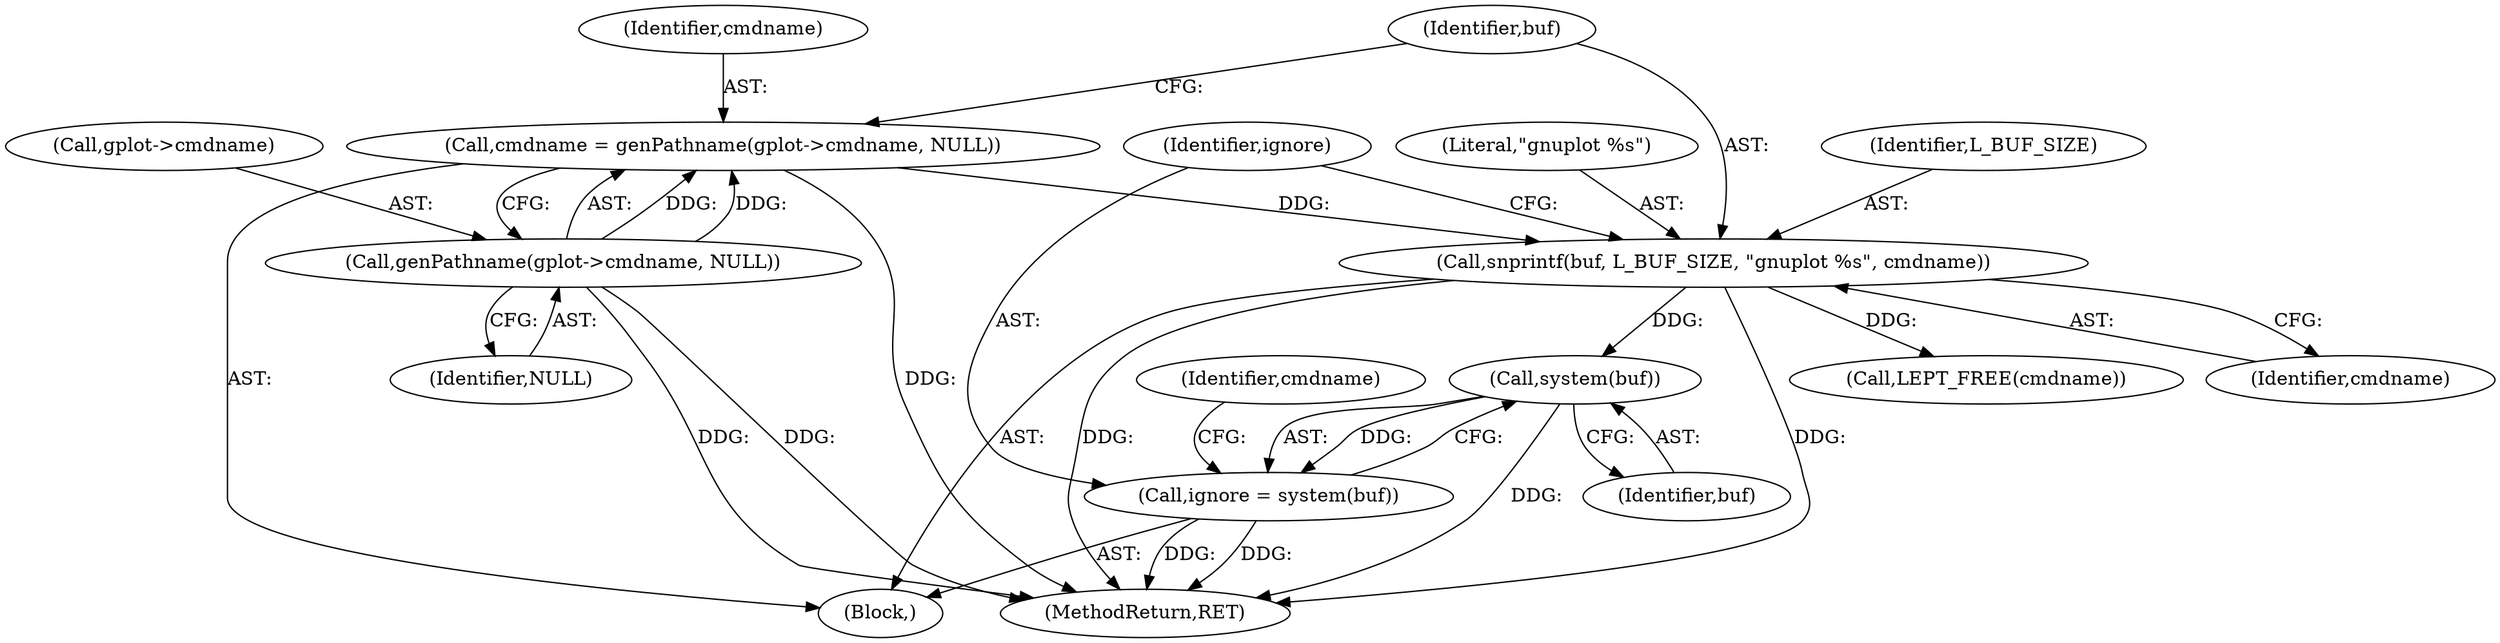 digraph "1_leptonica_ee301cb2029db8a6289c5295daa42bba7715e99a_3@API" {
"1000135" [label="(Call,system(buf))"];
"1000128" [label="(Call,snprintf(buf, L_BUF_SIZE, \"gnuplot %s\", cmdname))"];
"1000121" [label="(Call,cmdname = genPathname(gplot->cmdname, NULL))"];
"1000123" [label="(Call,genPathname(gplot->cmdname, NULL))"];
"1000133" [label="(Call,ignore = system(buf))"];
"1000135" [label="(Call,system(buf))"];
"1000121" [label="(Call,cmdname = genPathname(gplot->cmdname, NULL))"];
"1000138" [label="(Identifier,cmdname)"];
"1000123" [label="(Call,genPathname(gplot->cmdname, NULL))"];
"1000141" [label="(MethodReturn,RET)"];
"1000137" [label="(Call,LEPT_FREE(cmdname))"];
"1000132" [label="(Identifier,cmdname)"];
"1000130" [label="(Identifier,L_BUF_SIZE)"];
"1000103" [label="(Block,)"];
"1000136" [label="(Identifier,buf)"];
"1000133" [label="(Call,ignore = system(buf))"];
"1000124" [label="(Call,gplot->cmdname)"];
"1000128" [label="(Call,snprintf(buf, L_BUF_SIZE, \"gnuplot %s\", cmdname))"];
"1000122" [label="(Identifier,cmdname)"];
"1000129" [label="(Identifier,buf)"];
"1000131" [label="(Literal,\"gnuplot %s\")"];
"1000134" [label="(Identifier,ignore)"];
"1000127" [label="(Identifier,NULL)"];
"1000135" -> "1000133"  [label="AST: "];
"1000135" -> "1000136"  [label="CFG: "];
"1000136" -> "1000135"  [label="AST: "];
"1000133" -> "1000135"  [label="CFG: "];
"1000135" -> "1000141"  [label="DDG: "];
"1000135" -> "1000133"  [label="DDG: "];
"1000128" -> "1000135"  [label="DDG: "];
"1000128" -> "1000103"  [label="AST: "];
"1000128" -> "1000132"  [label="CFG: "];
"1000129" -> "1000128"  [label="AST: "];
"1000130" -> "1000128"  [label="AST: "];
"1000131" -> "1000128"  [label="AST: "];
"1000132" -> "1000128"  [label="AST: "];
"1000134" -> "1000128"  [label="CFG: "];
"1000128" -> "1000141"  [label="DDG: "];
"1000128" -> "1000141"  [label="DDG: "];
"1000121" -> "1000128"  [label="DDG: "];
"1000128" -> "1000137"  [label="DDG: "];
"1000121" -> "1000103"  [label="AST: "];
"1000121" -> "1000123"  [label="CFG: "];
"1000122" -> "1000121"  [label="AST: "];
"1000123" -> "1000121"  [label="AST: "];
"1000129" -> "1000121"  [label="CFG: "];
"1000121" -> "1000141"  [label="DDG: "];
"1000123" -> "1000121"  [label="DDG: "];
"1000123" -> "1000121"  [label="DDG: "];
"1000123" -> "1000127"  [label="CFG: "];
"1000124" -> "1000123"  [label="AST: "];
"1000127" -> "1000123"  [label="AST: "];
"1000123" -> "1000141"  [label="DDG: "];
"1000123" -> "1000141"  [label="DDG: "];
"1000133" -> "1000103"  [label="AST: "];
"1000134" -> "1000133"  [label="AST: "];
"1000138" -> "1000133"  [label="CFG: "];
"1000133" -> "1000141"  [label="DDG: "];
"1000133" -> "1000141"  [label="DDG: "];
}
